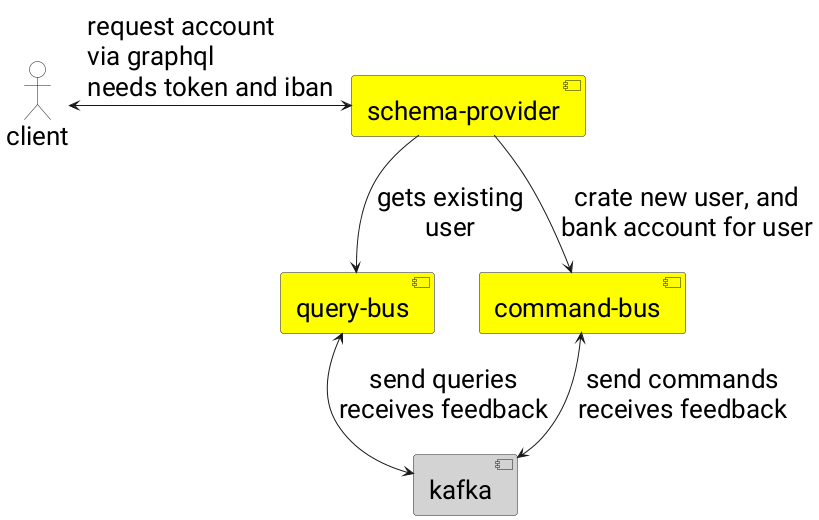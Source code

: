 @startuml
skinparam shadowing false
skinparam defaultFontName Roboto
skinparam defaultFontSize 26

actor client as cl #White
component "query-bus" as qb #Yellow
component "command-bus" as cb #Yellow
component "schema-provider" as sp #Yellow
component "kafka" as kc #LightGrey

cl <-right-> sp :request account\lvia graphql\nneeds token and iban
sp --> qb: gets existing\nuser
sp --> cb: crate new user, and\nbank account for user
qb <-down-> kc: send queries\nreceives feedback
cb <--> kc: send commands\nreceives feedback

@enduml